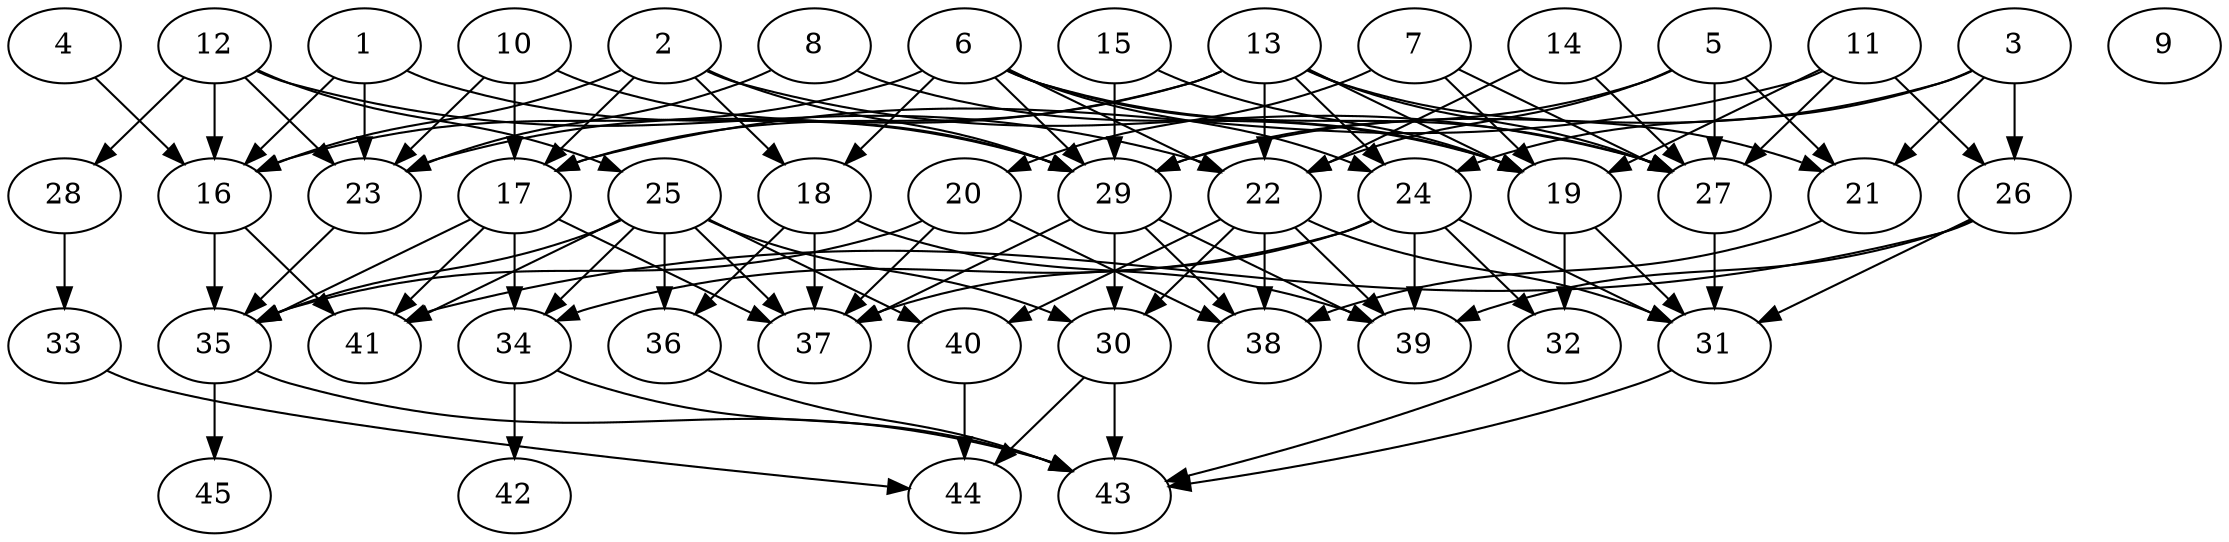 // DAG automatically generated by daggen at Thu Oct  3 14:07:25 2019
// ./daggen --dot -n 45 --ccr 0.4 --fat 0.7 --regular 0.9 --density 0.5 --mindata 5242880 --maxdata 52428800 
digraph G {
  1 [size="122383360", alpha="0.06", expect_size="48953344"] 
  1 -> 16 [size ="48953344"]
  1 -> 23 [size ="48953344"]
  1 -> 29 [size ="48953344"]
  2 [size="84782080", alpha="0.09", expect_size="33912832"] 
  2 -> 16 [size ="33912832"]
  2 -> 17 [size ="33912832"]
  2 -> 18 [size ="33912832"]
  2 -> 27 [size ="33912832"]
  2 -> 29 [size ="33912832"]
  3 [size="112076800", alpha="0.11", expect_size="44830720"] 
  3 -> 21 [size ="44830720"]
  3 -> 24 [size ="44830720"]
  3 -> 26 [size ="44830720"]
  3 -> 29 [size ="44830720"]
  4 [size="40389120", alpha="0.07", expect_size="16155648"] 
  4 -> 16 [size ="16155648"]
  5 [size="99320320", alpha="0.05", expect_size="39728128"] 
  5 -> 21 [size ="39728128"]
  5 -> 22 [size ="39728128"]
  5 -> 27 [size ="39728128"]
  5 -> 29 [size ="39728128"]
  6 [size="24993280", alpha="0.19", expect_size="9997312"] 
  6 -> 16 [size ="9997312"]
  6 -> 18 [size ="9997312"]
  6 -> 19 [size ="9997312"]
  6 -> 22 [size ="9997312"]
  6 -> 24 [size ="9997312"]
  6 -> 27 [size ="9997312"]
  6 -> 29 [size ="9997312"]
  7 [size="33167360", alpha="0.09", expect_size="13266944"] 
  7 -> 19 [size ="13266944"]
  7 -> 20 [size ="13266944"]
  7 -> 27 [size ="13266944"]
  8 [size="28487680", alpha="0.09", expect_size="11395072"] 
  8 -> 19 [size ="11395072"]
  8 -> 23 [size ="11395072"]
  9 [size="110295040", alpha="0.12", expect_size="44118016"] 
  10 [size="105024000", alpha="0.14", expect_size="42009600"] 
  10 -> 17 [size ="42009600"]
  10 -> 23 [size ="42009600"]
  10 -> 29 [size ="42009600"]
  11 [size="44428800", alpha="0.15", expect_size="17771520"] 
  11 -> 17 [size ="17771520"]
  11 -> 19 [size ="17771520"]
  11 -> 26 [size ="17771520"]
  11 -> 27 [size ="17771520"]
  12 [size="78156800", alpha="0.03", expect_size="31262720"] 
  12 -> 16 [size ="31262720"]
  12 -> 22 [size ="31262720"]
  12 -> 23 [size ="31262720"]
  12 -> 25 [size ="31262720"]
  12 -> 28 [size ="31262720"]
  13 [size="14632960", alpha="0.07", expect_size="5853184"] 
  13 -> 17 [size ="5853184"]
  13 -> 19 [size ="5853184"]
  13 -> 21 [size ="5853184"]
  13 -> 22 [size ="5853184"]
  13 -> 23 [size ="5853184"]
  13 -> 24 [size ="5853184"]
  13 -> 27 [size ="5853184"]
  14 [size="82096640", alpha="0.07", expect_size="32838656"] 
  14 -> 22 [size ="32838656"]
  14 -> 27 [size ="32838656"]
  15 [size="123991040", alpha="0.09", expect_size="49596416"] 
  15 -> 19 [size ="49596416"]
  15 -> 29 [size ="49596416"]
  16 [size="33676800", alpha="0.02", expect_size="13470720"] 
  16 -> 35 [size ="13470720"]
  16 -> 41 [size ="13470720"]
  17 [size="28359680", alpha="0.14", expect_size="11343872"] 
  17 -> 34 [size ="11343872"]
  17 -> 35 [size ="11343872"]
  17 -> 37 [size ="11343872"]
  17 -> 41 [size ="11343872"]
  18 [size="83343360", alpha="0.06", expect_size="33337344"] 
  18 -> 36 [size ="33337344"]
  18 -> 37 [size ="33337344"]
  18 -> 39 [size ="33337344"]
  19 [size="15795200", alpha="0.08", expect_size="6318080"] 
  19 -> 31 [size ="6318080"]
  19 -> 32 [size ="6318080"]
  20 [size="88281600", alpha="0.19", expect_size="35312640"] 
  20 -> 35 [size ="35312640"]
  20 -> 37 [size ="35312640"]
  20 -> 38 [size ="35312640"]
  21 [size="51786240", alpha="0.09", expect_size="20714496"] 
  21 -> 38 [size ="20714496"]
  22 [size="19998720", alpha="0.11", expect_size="7999488"] 
  22 -> 30 [size ="7999488"]
  22 -> 31 [size ="7999488"]
  22 -> 38 [size ="7999488"]
  22 -> 39 [size ="7999488"]
  22 -> 40 [size ="7999488"]
  23 [size="40314880", alpha="0.09", expect_size="16125952"] 
  23 -> 35 [size ="16125952"]
  24 [size="80007680", alpha="0.13", expect_size="32003072"] 
  24 -> 31 [size ="32003072"]
  24 -> 32 [size ="32003072"]
  24 -> 34 [size ="32003072"]
  24 -> 37 [size ="32003072"]
  24 -> 39 [size ="32003072"]
  25 [size="119605760", alpha="0.11", expect_size="47842304"] 
  25 -> 30 [size ="47842304"]
  25 -> 34 [size ="47842304"]
  25 -> 35 [size ="47842304"]
  25 -> 36 [size ="47842304"]
  25 -> 37 [size ="47842304"]
  25 -> 40 [size ="47842304"]
  25 -> 41 [size ="47842304"]
  26 [size="56893440", alpha="0.10", expect_size="22757376"] 
  26 -> 31 [size ="22757376"]
  26 -> 39 [size ="22757376"]
  26 -> 41 [size ="22757376"]
  27 [size="69222400", alpha="0.14", expect_size="27688960"] 
  27 -> 31 [size ="27688960"]
  28 [size="32704000", alpha="0.20", expect_size="13081600"] 
  28 -> 33 [size ="13081600"]
  29 [size="70730240", alpha="0.02", expect_size="28292096"] 
  29 -> 30 [size ="28292096"]
  29 -> 37 [size ="28292096"]
  29 -> 38 [size ="28292096"]
  29 -> 39 [size ="28292096"]
  30 [size="115706880", alpha="0.00", expect_size="46282752"] 
  30 -> 43 [size ="46282752"]
  30 -> 44 [size ="46282752"]
  31 [size="109032960", alpha="0.04", expect_size="43613184"] 
  31 -> 43 [size ="43613184"]
  32 [size="42022400", alpha="0.18", expect_size="16808960"] 
  32 -> 43 [size ="16808960"]
  33 [size="104314880", alpha="0.13", expect_size="41725952"] 
  33 -> 44 [size ="41725952"]
  34 [size="40988160", alpha="0.19", expect_size="16395264"] 
  34 -> 42 [size ="16395264"]
  34 -> 43 [size ="16395264"]
  35 [size="115253760", alpha="0.04", expect_size="46101504"] 
  35 -> 43 [size ="46101504"]
  35 -> 45 [size ="46101504"]
  36 [size="59430400", alpha="0.13", expect_size="23772160"] 
  36 -> 43 [size ="23772160"]
  37 [size="121333760", alpha="0.04", expect_size="48533504"] 
  38 [size="85094400", alpha="0.07", expect_size="34037760"] 
  39 [size="84062720", alpha="0.11", expect_size="33625088"] 
  40 [size="97454080", alpha="0.07", expect_size="38981632"] 
  40 -> 44 [size ="38981632"]
  41 [size="99228160", alpha="0.10", expect_size="39691264"] 
  42 [size="120704000", alpha="0.14", expect_size="48281600"] 
  43 [size="108968960", alpha="0.02", expect_size="43587584"] 
  44 [size="65551360", alpha="0.02", expect_size="26220544"] 
  45 [size="59440640", alpha="0.00", expect_size="23776256"] 
}
